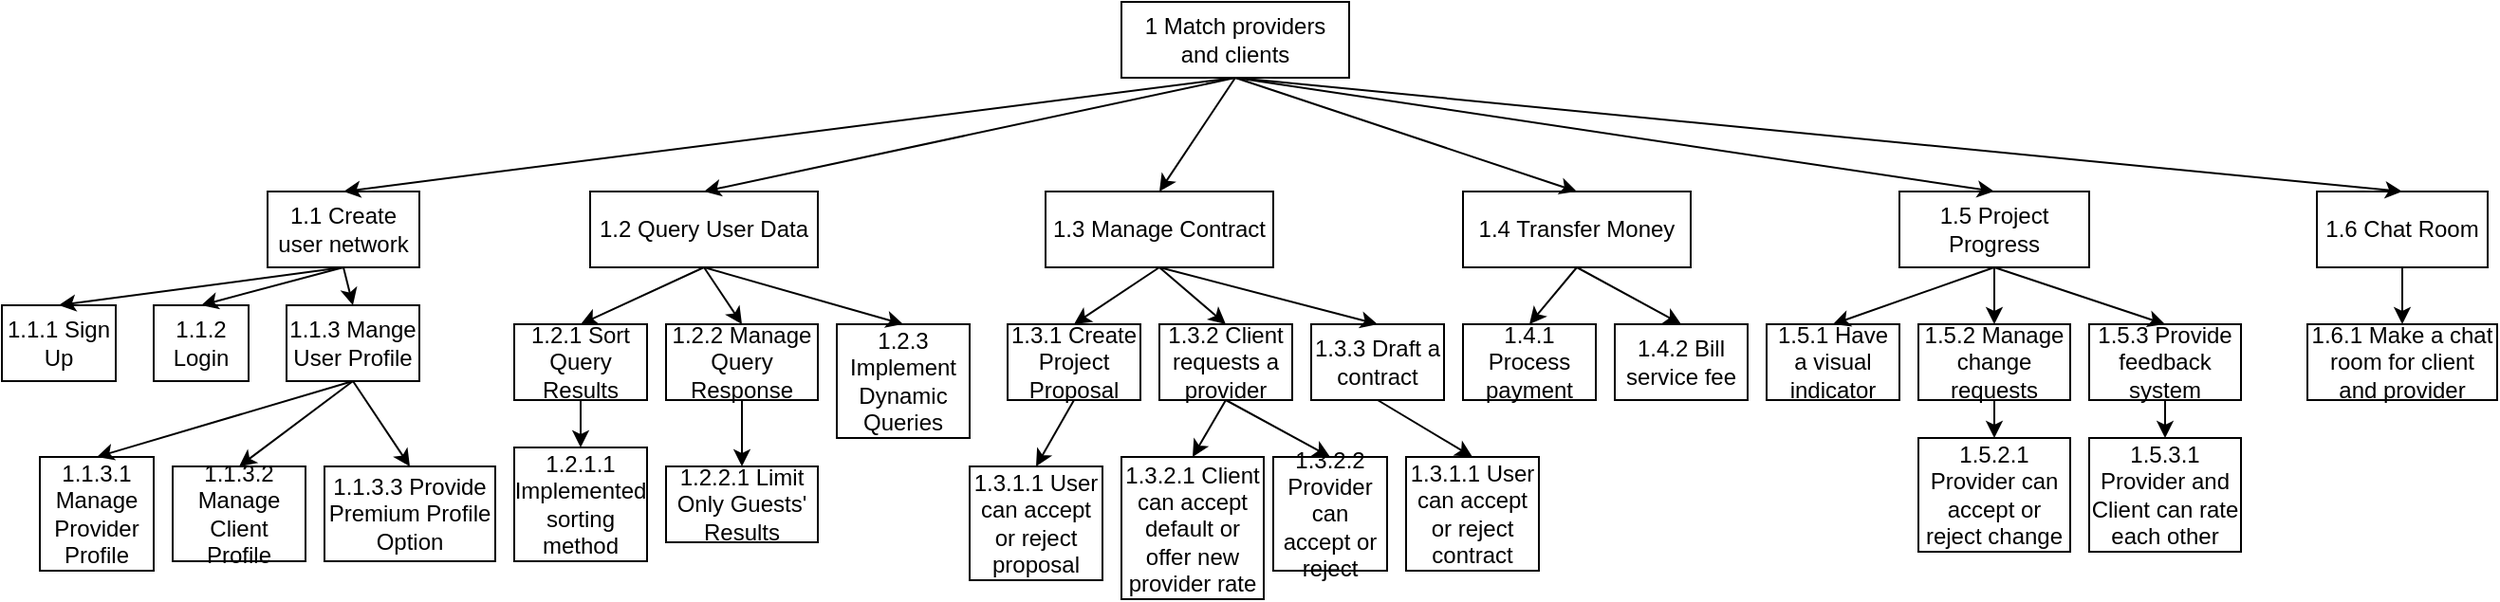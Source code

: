 <mxfile version="20.4.0" type="github">
  <diagram id="3RCn6N35fP39XIZh213B" name="Page-1">
    <mxGraphModel dx="2404" dy="700" grid="1" gridSize="10" guides="1" tooltips="1" connect="1" arrows="1" fold="1" page="1" pageScale="1" pageWidth="850" pageHeight="1100" math="0" shadow="0">
      <root>
        <mxCell id="0" />
        <mxCell id="1" parent="0" />
        <mxCell id="O7x9XWf4z1wM_RoRaR3g-1" value="1 Match providers and clients" style="rounded=0;whiteSpace=wrap;html=1;" vertex="1" parent="1">
          <mxGeometry x="330" y="170" width="120" height="40" as="geometry" />
        </mxCell>
        <mxCell id="O7x9XWf4z1wM_RoRaR3g-2" value="1.1 Create user network" style="rounded=0;whiteSpace=wrap;html=1;" vertex="1" parent="1">
          <mxGeometry x="-120" y="270" width="80" height="40" as="geometry" />
        </mxCell>
        <mxCell id="O7x9XWf4z1wM_RoRaR3g-3" value="1.2 Query User Data" style="rounded=0;whiteSpace=wrap;html=1;" vertex="1" parent="1">
          <mxGeometry x="50" y="270" width="120" height="40" as="geometry" />
        </mxCell>
        <mxCell id="O7x9XWf4z1wM_RoRaR3g-4" value="1.3 Manage Contract" style="rounded=0;whiteSpace=wrap;html=1;" vertex="1" parent="1">
          <mxGeometry x="290" y="270" width="120" height="40" as="geometry" />
        </mxCell>
        <mxCell id="O7x9XWf4z1wM_RoRaR3g-5" value="1.4 Transfer Money" style="rounded=0;whiteSpace=wrap;html=1;" vertex="1" parent="1">
          <mxGeometry x="510" y="270" width="120" height="40" as="geometry" />
        </mxCell>
        <mxCell id="O7x9XWf4z1wM_RoRaR3g-6" value="1.5 Project Progress" style="rounded=0;whiteSpace=wrap;html=1;" vertex="1" parent="1">
          <mxGeometry x="740" y="270" width="100" height="40" as="geometry" />
        </mxCell>
        <mxCell id="O7x9XWf4z1wM_RoRaR3g-8" value="" style="endArrow=classic;html=1;rounded=0;exitX=0.5;exitY=1;exitDx=0;exitDy=0;entryX=0.5;entryY=0;entryDx=0;entryDy=0;" edge="1" parent="1" source="O7x9XWf4z1wM_RoRaR3g-1" target="O7x9XWf4z1wM_RoRaR3g-2">
          <mxGeometry width="50" height="50" relative="1" as="geometry">
            <mxPoint x="360" y="330" as="sourcePoint" />
            <mxPoint x="410" y="280" as="targetPoint" />
          </mxGeometry>
        </mxCell>
        <mxCell id="O7x9XWf4z1wM_RoRaR3g-9" value="" style="endArrow=classic;html=1;rounded=0;entryX=0.5;entryY=0;entryDx=0;entryDy=0;exitX=0.5;exitY=1;exitDx=0;exitDy=0;" edge="1" parent="1" source="O7x9XWf4z1wM_RoRaR3g-1" target="O7x9XWf4z1wM_RoRaR3g-3">
          <mxGeometry width="50" height="50" relative="1" as="geometry">
            <mxPoint x="300" y="200" as="sourcePoint" />
            <mxPoint x="410" y="280" as="targetPoint" />
          </mxGeometry>
        </mxCell>
        <mxCell id="O7x9XWf4z1wM_RoRaR3g-10" value="" style="endArrow=classic;html=1;rounded=0;exitX=0.5;exitY=1;exitDx=0;exitDy=0;entryX=0.5;entryY=0;entryDx=0;entryDy=0;" edge="1" parent="1" source="O7x9XWf4z1wM_RoRaR3g-1" target="O7x9XWf4z1wM_RoRaR3g-4">
          <mxGeometry width="50" height="50" relative="1" as="geometry">
            <mxPoint x="320" y="290" as="sourcePoint" />
            <mxPoint x="370" y="240" as="targetPoint" />
          </mxGeometry>
        </mxCell>
        <mxCell id="O7x9XWf4z1wM_RoRaR3g-11" value="" style="endArrow=classic;html=1;rounded=0;exitX=0.5;exitY=1;exitDx=0;exitDy=0;entryX=0.5;entryY=0;entryDx=0;entryDy=0;" edge="1" parent="1" source="O7x9XWf4z1wM_RoRaR3g-1" target="O7x9XWf4z1wM_RoRaR3g-5">
          <mxGeometry width="50" height="50" relative="1" as="geometry">
            <mxPoint x="320" y="290" as="sourcePoint" />
            <mxPoint x="370" y="240" as="targetPoint" />
          </mxGeometry>
        </mxCell>
        <mxCell id="O7x9XWf4z1wM_RoRaR3g-12" value="" style="endArrow=classic;html=1;rounded=0;exitX=0.5;exitY=1;exitDx=0;exitDy=0;entryX=0.5;entryY=0;entryDx=0;entryDy=0;" edge="1" parent="1" source="O7x9XWf4z1wM_RoRaR3g-1" target="O7x9XWf4z1wM_RoRaR3g-6">
          <mxGeometry width="50" height="50" relative="1" as="geometry">
            <mxPoint x="470" y="300" as="sourcePoint" />
            <mxPoint x="520" y="250" as="targetPoint" />
          </mxGeometry>
        </mxCell>
        <mxCell id="O7x9XWf4z1wM_RoRaR3g-13" value="&lt;div&gt;1.6 Chat Room&lt;/div&gt;" style="rounded=0;whiteSpace=wrap;html=1;" vertex="1" parent="1">
          <mxGeometry x="960" y="270" width="90" height="40" as="geometry" />
        </mxCell>
        <mxCell id="O7x9XWf4z1wM_RoRaR3g-14" value="" style="endArrow=classic;html=1;rounded=0;exitX=0.5;exitY=1;exitDx=0;exitDy=0;entryX=0.5;entryY=0;entryDx=0;entryDy=0;" edge="1" parent="1" source="O7x9XWf4z1wM_RoRaR3g-1" target="O7x9XWf4z1wM_RoRaR3g-13">
          <mxGeometry width="50" height="50" relative="1" as="geometry">
            <mxPoint x="440" y="250" as="sourcePoint" />
            <mxPoint x="490" y="200" as="targetPoint" />
          </mxGeometry>
        </mxCell>
        <mxCell id="O7x9XWf4z1wM_RoRaR3g-15" value="1.1.1 Sign Up" style="rounded=0;whiteSpace=wrap;html=1;" vertex="1" parent="1">
          <mxGeometry x="-260" y="330" width="60" height="40" as="geometry" />
        </mxCell>
        <mxCell id="O7x9XWf4z1wM_RoRaR3g-16" value="1.1.2 Login" style="rounded=0;whiteSpace=wrap;html=1;" vertex="1" parent="1">
          <mxGeometry x="-180" y="330" width="50" height="40" as="geometry" />
        </mxCell>
        <mxCell id="O7x9XWf4z1wM_RoRaR3g-17" value="1.1.3 Mange User Profile" style="rounded=0;whiteSpace=wrap;html=1;" vertex="1" parent="1">
          <mxGeometry x="-110" y="330" width="70" height="40" as="geometry" />
        </mxCell>
        <mxCell id="O7x9XWf4z1wM_RoRaR3g-18" value="1.1.3.1 Manage Provider Profile" style="rounded=0;whiteSpace=wrap;html=1;" vertex="1" parent="1">
          <mxGeometry x="-240" y="410" width="60" height="60" as="geometry" />
        </mxCell>
        <mxCell id="O7x9XWf4z1wM_RoRaR3g-20" value="1.1.3.2 Manage Client Profile" style="rounded=0;whiteSpace=wrap;html=1;" vertex="1" parent="1">
          <mxGeometry x="-170" y="415" width="70" height="50" as="geometry" />
        </mxCell>
        <mxCell id="O7x9XWf4z1wM_RoRaR3g-21" value="1.1.3.3 Provide Premium Profile Option" style="rounded=0;whiteSpace=wrap;html=1;" vertex="1" parent="1">
          <mxGeometry x="-90" y="415" width="90" height="50" as="geometry" />
        </mxCell>
        <mxCell id="O7x9XWf4z1wM_RoRaR3g-23" value="" style="endArrow=classic;html=1;rounded=0;exitX=0.5;exitY=1;exitDx=0;exitDy=0;entryX=0.5;entryY=0;entryDx=0;entryDy=0;" edge="1" parent="1" source="O7x9XWf4z1wM_RoRaR3g-17" target="O7x9XWf4z1wM_RoRaR3g-18">
          <mxGeometry width="50" height="50" relative="1" as="geometry">
            <mxPoint x="180" y="370" as="sourcePoint" />
            <mxPoint x="230" y="320" as="targetPoint" />
          </mxGeometry>
        </mxCell>
        <mxCell id="O7x9XWf4z1wM_RoRaR3g-24" value="" style="endArrow=classic;html=1;rounded=0;exitX=0.5;exitY=1;exitDx=0;exitDy=0;entryX=0.5;entryY=0;entryDx=0;entryDy=0;" edge="1" parent="1" source="O7x9XWf4z1wM_RoRaR3g-17" target="O7x9XWf4z1wM_RoRaR3g-20">
          <mxGeometry width="50" height="50" relative="1" as="geometry">
            <mxPoint x="180" y="370" as="sourcePoint" />
            <mxPoint x="230" y="320" as="targetPoint" />
          </mxGeometry>
        </mxCell>
        <mxCell id="O7x9XWf4z1wM_RoRaR3g-25" value="" style="endArrow=classic;html=1;rounded=0;exitX=0.5;exitY=1;exitDx=0;exitDy=0;entryX=0.5;entryY=0;entryDx=0;entryDy=0;" edge="1" parent="1" source="O7x9XWf4z1wM_RoRaR3g-17" target="O7x9XWf4z1wM_RoRaR3g-21">
          <mxGeometry width="50" height="50" relative="1" as="geometry">
            <mxPoint x="180" y="370" as="sourcePoint" />
            <mxPoint x="230" y="320" as="targetPoint" />
          </mxGeometry>
        </mxCell>
        <mxCell id="O7x9XWf4z1wM_RoRaR3g-26" value="1.2.1 Sort Query Results" style="rounded=0;whiteSpace=wrap;html=1;" vertex="1" parent="1">
          <mxGeometry x="10" y="340" width="70" height="40" as="geometry" />
        </mxCell>
        <mxCell id="O7x9XWf4z1wM_RoRaR3g-27" value="1.2.1.1 Implemented sorting method" style="rounded=0;whiteSpace=wrap;html=1;" vertex="1" parent="1">
          <mxGeometry x="10" y="405" width="70" height="60" as="geometry" />
        </mxCell>
        <mxCell id="O7x9XWf4z1wM_RoRaR3g-28" value="1.2.2 Manage Query Response" style="rounded=0;whiteSpace=wrap;html=1;" vertex="1" parent="1">
          <mxGeometry x="90" y="340" width="80" height="40" as="geometry" />
        </mxCell>
        <mxCell id="O7x9XWf4z1wM_RoRaR3g-31" value="" style="endArrow=classic;html=1;rounded=0;exitX=0.5;exitY=1;exitDx=0;exitDy=0;entryX=0.5;entryY=0;entryDx=0;entryDy=0;" edge="1" parent="1" source="O7x9XWf4z1wM_RoRaR3g-3" target="O7x9XWf4z1wM_RoRaR3g-26">
          <mxGeometry width="50" height="50" relative="1" as="geometry">
            <mxPoint x="220" y="380" as="sourcePoint" />
            <mxPoint x="270" y="330" as="targetPoint" />
          </mxGeometry>
        </mxCell>
        <mxCell id="O7x9XWf4z1wM_RoRaR3g-32" value="" style="endArrow=classic;html=1;rounded=0;exitX=0.5;exitY=1;exitDx=0;exitDy=0;entryX=0.5;entryY=0;entryDx=0;entryDy=0;" edge="1" parent="1" source="O7x9XWf4z1wM_RoRaR3g-26" target="O7x9XWf4z1wM_RoRaR3g-27">
          <mxGeometry width="50" height="50" relative="1" as="geometry">
            <mxPoint x="220" y="380" as="sourcePoint" />
            <mxPoint x="270" y="330" as="targetPoint" />
          </mxGeometry>
        </mxCell>
        <mxCell id="O7x9XWf4z1wM_RoRaR3g-33" value="" style="endArrow=classic;html=1;rounded=0;exitX=0.5;exitY=1;exitDx=0;exitDy=0;entryX=0.5;entryY=0;entryDx=0;entryDy=0;" edge="1" parent="1" source="O7x9XWf4z1wM_RoRaR3g-3" target="O7x9XWf4z1wM_RoRaR3g-28">
          <mxGeometry width="50" height="50" relative="1" as="geometry">
            <mxPoint x="220" y="380" as="sourcePoint" />
            <mxPoint x="270" y="330" as="targetPoint" />
          </mxGeometry>
        </mxCell>
        <mxCell id="O7x9XWf4z1wM_RoRaR3g-34" value="1.2.2.1 Limit Only Guests&#39; Results" style="rounded=0;whiteSpace=wrap;html=1;" vertex="1" parent="1">
          <mxGeometry x="90" y="415" width="80" height="40" as="geometry" />
        </mxCell>
        <mxCell id="O7x9XWf4z1wM_RoRaR3g-36" value="" style="endArrow=classic;html=1;rounded=0;exitX=0.5;exitY=1;exitDx=0;exitDy=0;entryX=0.5;entryY=0;entryDx=0;entryDy=0;" edge="1" parent="1" source="O7x9XWf4z1wM_RoRaR3g-28" target="O7x9XWf4z1wM_RoRaR3g-34">
          <mxGeometry width="50" height="50" relative="1" as="geometry">
            <mxPoint x="240" y="380" as="sourcePoint" />
            <mxPoint x="290" y="330" as="targetPoint" />
          </mxGeometry>
        </mxCell>
        <mxCell id="O7x9XWf4z1wM_RoRaR3g-37" value="1.2.3 Implement Dynamic Queries" style="rounded=0;whiteSpace=wrap;html=1;" vertex="1" parent="1">
          <mxGeometry x="180" y="340" width="70" height="60" as="geometry" />
        </mxCell>
        <mxCell id="O7x9XWf4z1wM_RoRaR3g-38" value="" style="endArrow=classic;html=1;rounded=0;exitX=0.5;exitY=1;exitDx=0;exitDy=0;entryX=0.5;entryY=0;entryDx=0;entryDy=0;" edge="1" parent="1" source="O7x9XWf4z1wM_RoRaR3g-3" target="O7x9XWf4z1wM_RoRaR3g-37">
          <mxGeometry width="50" height="50" relative="1" as="geometry">
            <mxPoint x="290" y="380" as="sourcePoint" />
            <mxPoint x="340" y="330" as="targetPoint" />
          </mxGeometry>
        </mxCell>
        <mxCell id="O7x9XWf4z1wM_RoRaR3g-39" value="" style="endArrow=classic;html=1;rounded=0;exitX=0.5;exitY=1;exitDx=0;exitDy=0;entryX=0.5;entryY=0;entryDx=0;entryDy=0;" edge="1" parent="1" source="O7x9XWf4z1wM_RoRaR3g-2" target="O7x9XWf4z1wM_RoRaR3g-15">
          <mxGeometry width="50" height="50" relative="1" as="geometry">
            <mxPoint x="90" y="370" as="sourcePoint" />
            <mxPoint x="140" y="320" as="targetPoint" />
          </mxGeometry>
        </mxCell>
        <mxCell id="O7x9XWf4z1wM_RoRaR3g-40" value="" style="endArrow=classic;html=1;rounded=0;exitX=0.5;exitY=1;exitDx=0;exitDy=0;entryX=0.5;entryY=0;entryDx=0;entryDy=0;" edge="1" parent="1" source="O7x9XWf4z1wM_RoRaR3g-2" target="O7x9XWf4z1wM_RoRaR3g-16">
          <mxGeometry width="50" height="50" relative="1" as="geometry">
            <mxPoint x="90" y="370" as="sourcePoint" />
            <mxPoint x="140" y="320" as="targetPoint" />
          </mxGeometry>
        </mxCell>
        <mxCell id="O7x9XWf4z1wM_RoRaR3g-41" value="" style="endArrow=classic;html=1;rounded=0;exitX=0.5;exitY=1;exitDx=0;exitDy=0;entryX=0.5;entryY=0;entryDx=0;entryDy=0;" edge="1" parent="1" source="O7x9XWf4z1wM_RoRaR3g-2" target="O7x9XWf4z1wM_RoRaR3g-17">
          <mxGeometry width="50" height="50" relative="1" as="geometry">
            <mxPoint x="90" y="370" as="sourcePoint" />
            <mxPoint x="140" y="320" as="targetPoint" />
          </mxGeometry>
        </mxCell>
        <mxCell id="O7x9XWf4z1wM_RoRaR3g-42" value="1.3.1 Create Project Proposal" style="rounded=0;whiteSpace=wrap;html=1;" vertex="1" parent="1">
          <mxGeometry x="270" y="340" width="70" height="40" as="geometry" />
        </mxCell>
        <mxCell id="O7x9XWf4z1wM_RoRaR3g-43" value="1.3.1.1 User can accept or reject proposal" style="rounded=0;whiteSpace=wrap;html=1;" vertex="1" parent="1">
          <mxGeometry x="250" y="415" width="70" height="60" as="geometry" />
        </mxCell>
        <mxCell id="O7x9XWf4z1wM_RoRaR3g-44" value="" style="endArrow=classic;html=1;rounded=0;exitX=0.5;exitY=1;exitDx=0;exitDy=0;entryX=0.5;entryY=0;entryDx=0;entryDy=0;" edge="1" parent="1" source="O7x9XWf4z1wM_RoRaR3g-4" target="O7x9XWf4z1wM_RoRaR3g-42">
          <mxGeometry width="50" height="50" relative="1" as="geometry">
            <mxPoint x="350" y="370" as="sourcePoint" />
            <mxPoint x="400" y="320" as="targetPoint" />
          </mxGeometry>
        </mxCell>
        <mxCell id="O7x9XWf4z1wM_RoRaR3g-45" value="" style="endArrow=classic;html=1;rounded=0;exitX=0.5;exitY=1;exitDx=0;exitDy=0;entryX=0.5;entryY=0;entryDx=0;entryDy=0;" edge="1" parent="1" source="O7x9XWf4z1wM_RoRaR3g-42" target="O7x9XWf4z1wM_RoRaR3g-43">
          <mxGeometry width="50" height="50" relative="1" as="geometry">
            <mxPoint x="350" y="370" as="sourcePoint" />
            <mxPoint x="400" y="320" as="targetPoint" />
          </mxGeometry>
        </mxCell>
        <mxCell id="O7x9XWf4z1wM_RoRaR3g-46" value="1.3.2 Client requests a provider" style="rounded=0;whiteSpace=wrap;html=1;" vertex="1" parent="1">
          <mxGeometry x="350" y="340" width="70" height="40" as="geometry" />
        </mxCell>
        <mxCell id="O7x9XWf4z1wM_RoRaR3g-47" value="" style="endArrow=classic;html=1;rounded=0;exitX=0.5;exitY=1;exitDx=0;exitDy=0;entryX=0.5;entryY=0;entryDx=0;entryDy=0;" edge="1" parent="1" source="O7x9XWf4z1wM_RoRaR3g-4" target="O7x9XWf4z1wM_RoRaR3g-46">
          <mxGeometry width="50" height="50" relative="1" as="geometry">
            <mxPoint x="340" y="320" as="sourcePoint" />
            <mxPoint x="315" y="350" as="targetPoint" />
          </mxGeometry>
        </mxCell>
        <mxCell id="O7x9XWf4z1wM_RoRaR3g-48" value="1.3.2.1 Client can accept default or offer new provider rate" style="rounded=0;whiteSpace=wrap;html=1;" vertex="1" parent="1">
          <mxGeometry x="330" y="410" width="75" height="75" as="geometry" />
        </mxCell>
        <mxCell id="O7x9XWf4z1wM_RoRaR3g-49" value="" style="endArrow=classic;html=1;rounded=0;exitX=0.5;exitY=1;exitDx=0;exitDy=0;entryX=0.5;entryY=0;entryDx=0;entryDy=0;" edge="1" parent="1" source="O7x9XWf4z1wM_RoRaR3g-46" target="O7x9XWf4z1wM_RoRaR3g-48">
          <mxGeometry width="50" height="50" relative="1" as="geometry">
            <mxPoint x="340" y="320" as="sourcePoint" />
            <mxPoint x="395" y="350" as="targetPoint" />
          </mxGeometry>
        </mxCell>
        <mxCell id="O7x9XWf4z1wM_RoRaR3g-50" value="1.3.2.2 Provider can accept or reject" style="rounded=0;whiteSpace=wrap;html=1;" vertex="1" parent="1">
          <mxGeometry x="410" y="410" width="60" height="60" as="geometry" />
        </mxCell>
        <mxCell id="O7x9XWf4z1wM_RoRaR3g-51" value="" style="endArrow=classic;html=1;rounded=0;exitX=0.5;exitY=1;exitDx=0;exitDy=0;entryX=0.5;entryY=0;entryDx=0;entryDy=0;" edge="1" parent="1" source="O7x9XWf4z1wM_RoRaR3g-46" target="O7x9XWf4z1wM_RoRaR3g-50">
          <mxGeometry width="50" height="50" relative="1" as="geometry">
            <mxPoint x="350" y="370" as="sourcePoint" />
            <mxPoint x="400" y="320" as="targetPoint" />
          </mxGeometry>
        </mxCell>
        <mxCell id="O7x9XWf4z1wM_RoRaR3g-52" value="1.3.3 Draft a contract" style="rounded=0;whiteSpace=wrap;html=1;" vertex="1" parent="1">
          <mxGeometry x="430" y="340" width="70" height="40" as="geometry" />
        </mxCell>
        <mxCell id="O7x9XWf4z1wM_RoRaR3g-54" value="1.3.1.1 User can accept or reject contract" style="rounded=0;whiteSpace=wrap;html=1;" vertex="1" parent="1">
          <mxGeometry x="480" y="410" width="70" height="60" as="geometry" />
        </mxCell>
        <mxCell id="O7x9XWf4z1wM_RoRaR3g-55" value="" style="endArrow=classic;html=1;rounded=0;exitX=0.5;exitY=1;exitDx=0;exitDy=0;entryX=0.5;entryY=0;entryDx=0;entryDy=0;" edge="1" parent="1" source="O7x9XWf4z1wM_RoRaR3g-52" target="O7x9XWf4z1wM_RoRaR3g-54">
          <mxGeometry width="50" height="50" relative="1" as="geometry">
            <mxPoint x="315" y="390.0" as="sourcePoint" />
            <mxPoint x="295" y="425.0" as="targetPoint" />
          </mxGeometry>
        </mxCell>
        <mxCell id="O7x9XWf4z1wM_RoRaR3g-56" value="" style="endArrow=classic;html=1;rounded=0;exitX=0.5;exitY=1;exitDx=0;exitDy=0;entryX=0.5;entryY=0;entryDx=0;entryDy=0;" edge="1" parent="1" source="O7x9XWf4z1wM_RoRaR3g-4" target="O7x9XWf4z1wM_RoRaR3g-52">
          <mxGeometry width="50" height="50" relative="1" as="geometry">
            <mxPoint x="325" y="400.0" as="sourcePoint" />
            <mxPoint x="305" y="435.0" as="targetPoint" />
          </mxGeometry>
        </mxCell>
        <mxCell id="O7x9XWf4z1wM_RoRaR3g-57" value="1.4.1 Process payment" style="rounded=0;whiteSpace=wrap;html=1;" vertex="1" parent="1">
          <mxGeometry x="510" y="340" width="70" height="40" as="geometry" />
        </mxCell>
        <mxCell id="O7x9XWf4z1wM_RoRaR3g-58" value="1.4.2 Bill service fee" style="rounded=0;whiteSpace=wrap;html=1;" vertex="1" parent="1">
          <mxGeometry x="590" y="340" width="70" height="40" as="geometry" />
        </mxCell>
        <mxCell id="O7x9XWf4z1wM_RoRaR3g-60" value="" style="endArrow=classic;html=1;rounded=0;exitX=0.5;exitY=1;exitDx=0;exitDy=0;entryX=0.5;entryY=0;entryDx=0;entryDy=0;" edge="1" parent="1" source="O7x9XWf4z1wM_RoRaR3g-5" target="O7x9XWf4z1wM_RoRaR3g-57">
          <mxGeometry width="50" height="50" relative="1" as="geometry">
            <mxPoint x="600" y="330" as="sourcePoint" />
            <mxPoint x="650" y="280" as="targetPoint" />
          </mxGeometry>
        </mxCell>
        <mxCell id="O7x9XWf4z1wM_RoRaR3g-61" value="" style="endArrow=classic;html=1;rounded=0;exitX=0.5;exitY=1;exitDx=0;exitDy=0;entryX=0.5;entryY=0;entryDx=0;entryDy=0;" edge="1" parent="1" source="O7x9XWf4z1wM_RoRaR3g-5" target="O7x9XWf4z1wM_RoRaR3g-58">
          <mxGeometry width="50" height="50" relative="1" as="geometry">
            <mxPoint x="580" y="320" as="sourcePoint" />
            <mxPoint x="555" y="350" as="targetPoint" />
          </mxGeometry>
        </mxCell>
        <mxCell id="O7x9XWf4z1wM_RoRaR3g-62" value="1.5.1 Have a visual indicator" style="rounded=0;whiteSpace=wrap;html=1;" vertex="1" parent="1">
          <mxGeometry x="670" y="340" width="70" height="40" as="geometry" />
        </mxCell>
        <mxCell id="O7x9XWf4z1wM_RoRaR3g-63" value="1.5.2 Manage change requests" style="rounded=0;whiteSpace=wrap;html=1;" vertex="1" parent="1">
          <mxGeometry x="750" y="340" width="80" height="40" as="geometry" />
        </mxCell>
        <mxCell id="O7x9XWf4z1wM_RoRaR3g-64" value="1.5.3 Provide feedback system" style="rounded=0;whiteSpace=wrap;html=1;" vertex="1" parent="1">
          <mxGeometry x="840" y="340" width="80" height="40" as="geometry" />
        </mxCell>
        <mxCell id="O7x9XWf4z1wM_RoRaR3g-65" value="1.6.1 Make a chat room for client and provider" style="rounded=0;whiteSpace=wrap;html=1;" vertex="1" parent="1">
          <mxGeometry x="955" y="340" width="100" height="40" as="geometry" />
        </mxCell>
        <mxCell id="O7x9XWf4z1wM_RoRaR3g-66" value="1.5.2.1 Provider can accept or reject change" style="rounded=0;whiteSpace=wrap;html=1;" vertex="1" parent="1">
          <mxGeometry x="750" y="400" width="80" height="60" as="geometry" />
        </mxCell>
        <mxCell id="O7x9XWf4z1wM_RoRaR3g-67" value="1.5.3.1 Provider and Client can rate each other" style="rounded=0;whiteSpace=wrap;html=1;" vertex="1" parent="1">
          <mxGeometry x="840" y="400" width="80" height="60" as="geometry" />
        </mxCell>
        <mxCell id="O7x9XWf4z1wM_RoRaR3g-69" value="" style="endArrow=classic;html=1;rounded=0;exitX=0.5;exitY=1;exitDx=0;exitDy=0;entryX=0.5;entryY=0;entryDx=0;entryDy=0;" edge="1" parent="1" source="O7x9XWf4z1wM_RoRaR3g-6" target="O7x9XWf4z1wM_RoRaR3g-62">
          <mxGeometry width="50" height="50" relative="1" as="geometry">
            <mxPoint x="640" y="330" as="sourcePoint" />
            <mxPoint x="690" y="280" as="targetPoint" />
          </mxGeometry>
        </mxCell>
        <mxCell id="O7x9XWf4z1wM_RoRaR3g-70" value="" style="endArrow=classic;html=1;rounded=0;exitX=0.5;exitY=1;exitDx=0;exitDy=0;entryX=0.5;entryY=0;entryDx=0;entryDy=0;" edge="1" parent="1" source="O7x9XWf4z1wM_RoRaR3g-6" target="O7x9XWf4z1wM_RoRaR3g-63">
          <mxGeometry width="50" height="50" relative="1" as="geometry">
            <mxPoint x="640" y="330" as="sourcePoint" />
            <mxPoint x="690" y="280" as="targetPoint" />
          </mxGeometry>
        </mxCell>
        <mxCell id="O7x9XWf4z1wM_RoRaR3g-71" value="" style="endArrow=classic;html=1;rounded=0;exitX=0.5;exitY=1;exitDx=0;exitDy=0;entryX=0.5;entryY=0;entryDx=0;entryDy=0;" edge="1" parent="1" source="O7x9XWf4z1wM_RoRaR3g-6" target="O7x9XWf4z1wM_RoRaR3g-64">
          <mxGeometry width="50" height="50" relative="1" as="geometry">
            <mxPoint x="640" y="330" as="sourcePoint" />
            <mxPoint x="690" y="280" as="targetPoint" />
          </mxGeometry>
        </mxCell>
        <mxCell id="O7x9XWf4z1wM_RoRaR3g-72" value="" style="endArrow=classic;html=1;rounded=0;exitX=0.5;exitY=1;exitDx=0;exitDy=0;entryX=0.5;entryY=0;entryDx=0;entryDy=0;" edge="1" parent="1" source="O7x9XWf4z1wM_RoRaR3g-63" target="O7x9XWf4z1wM_RoRaR3g-66">
          <mxGeometry width="50" height="50" relative="1" as="geometry">
            <mxPoint x="640" y="330" as="sourcePoint" />
            <mxPoint x="690" y="280" as="targetPoint" />
          </mxGeometry>
        </mxCell>
        <mxCell id="O7x9XWf4z1wM_RoRaR3g-73" value="" style="endArrow=classic;html=1;rounded=0;exitX=0.5;exitY=1;exitDx=0;exitDy=0;entryX=0.5;entryY=0;entryDx=0;entryDy=0;" edge="1" parent="1" source="O7x9XWf4z1wM_RoRaR3g-64" target="O7x9XWf4z1wM_RoRaR3g-67">
          <mxGeometry width="50" height="50" relative="1" as="geometry">
            <mxPoint x="640" y="330" as="sourcePoint" />
            <mxPoint x="690" y="280" as="targetPoint" />
          </mxGeometry>
        </mxCell>
        <mxCell id="O7x9XWf4z1wM_RoRaR3g-74" value="" style="endArrow=classic;html=1;rounded=0;exitX=0.5;exitY=1;exitDx=0;exitDy=0;entryX=0.5;entryY=0;entryDx=0;entryDy=0;" edge="1" parent="1" source="O7x9XWf4z1wM_RoRaR3g-13" target="O7x9XWf4z1wM_RoRaR3g-65">
          <mxGeometry width="50" height="50" relative="1" as="geometry">
            <mxPoint x="640" y="330" as="sourcePoint" />
            <mxPoint x="690" y="280" as="targetPoint" />
          </mxGeometry>
        </mxCell>
      </root>
    </mxGraphModel>
  </diagram>
</mxfile>
